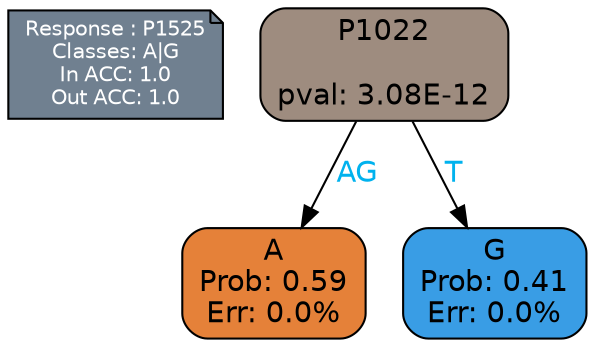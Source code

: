 digraph Tree {
node [shape=box, style="filled, rounded", color="black", fontname=helvetica] ;
graph [ranksep=equally, splines=polylines, bgcolor=transparent, dpi=600] ;
edge [fontname=helvetica] ;
LEGEND [label="Response : P1525
Classes: A|G
In ACC: 1.0
Out ACC: 1.0
",shape=note,align=left,style=filled,fillcolor="slategray",fontcolor="white",fontsize=10];1 [label="P1022

pval: 3.08E-12", fillcolor="#9e8c7f"] ;
2 [label="A
Prob: 0.59
Err: 0.0%", fillcolor="#e58139"] ;
3 [label="G
Prob: 0.41
Err: 0.0%", fillcolor="#399de5"] ;
1 -> 2 [label="AG",fontcolor=deepskyblue2] ;
1 -> 3 [label="T",fontcolor=deepskyblue2] ;
{rank = same; 2;3;}{rank = same; LEGEND;1;}}